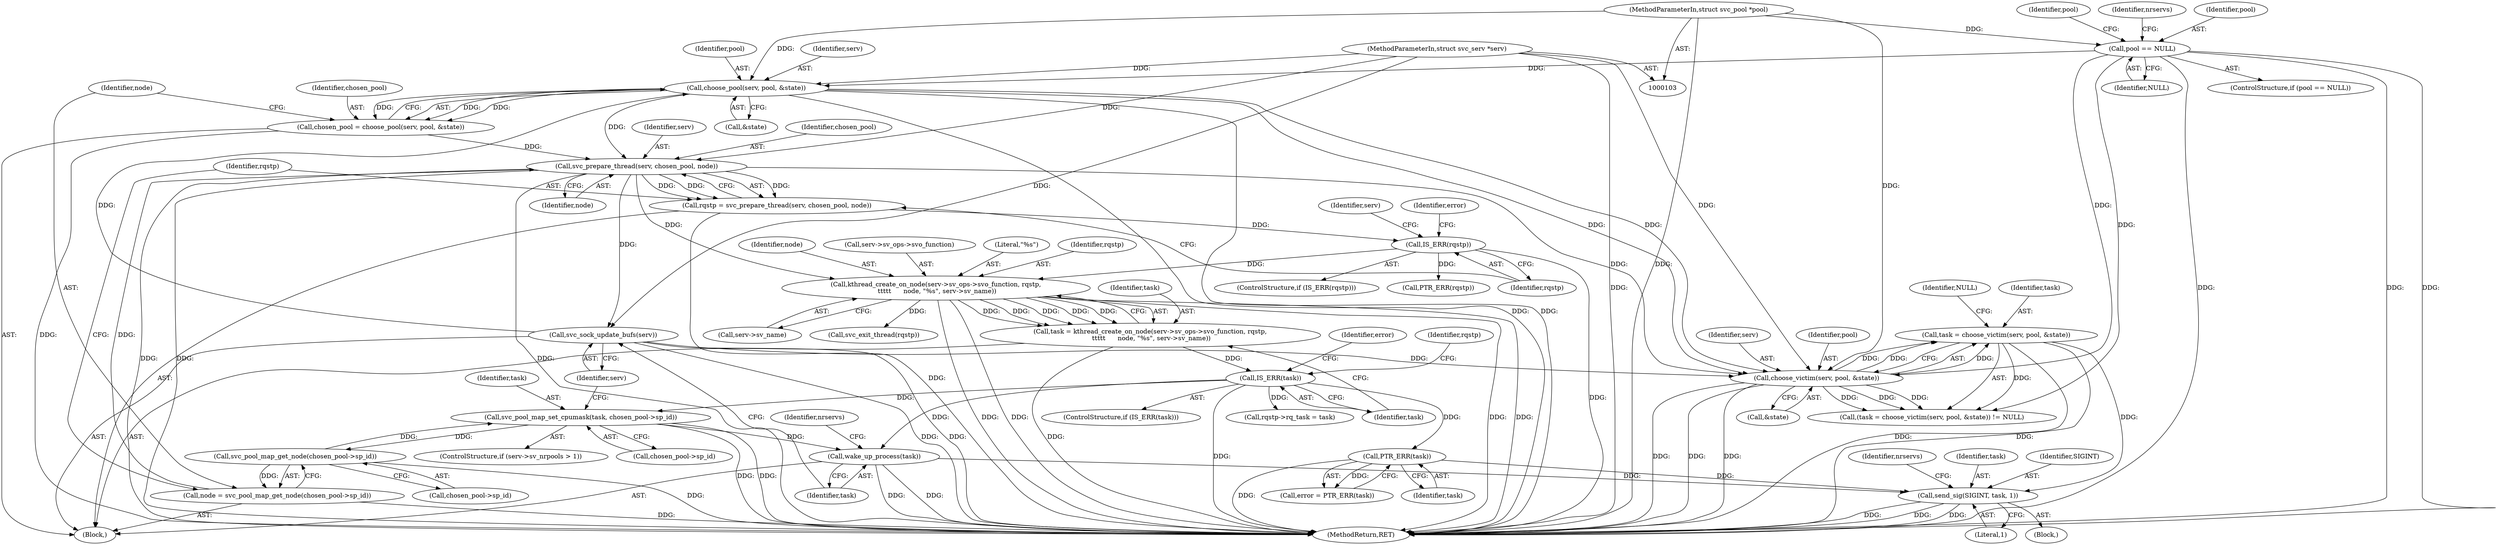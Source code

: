 digraph "1_linux_c70422f760c120480fee4de6c38804c72aa26bc1_20@API" {
"1000260" [label="(Call,send_sig(SIGINT, task, 1))"];
"1000251" [label="(Call,task = choose_victim(serv, pool, &state))"];
"1000253" [label="(Call,choose_victim(serv, pool, &state))"];
"1000175" [label="(Call,svc_prepare_thread(serv, chosen_pool, node))"];
"1000162" [label="(Call,choose_pool(serv, pool, &state))"];
"1000241" [label="(Call,svc_sock_update_bufs(serv))"];
"1000104" [label="(MethodParameterIn,struct svc_serv *serv)"];
"1000125" [label="(Call,pool == NULL)"];
"1000105" [label="(MethodParameterIn,struct svc_pool *pool)"];
"1000160" [label="(Call,chosen_pool = choose_pool(serv, pool, &state))"];
"1000167" [label="(Call,node = svc_pool_map_get_node(chosen_pool->sp_id))"];
"1000169" [label="(Call,svc_pool_map_get_node(chosen_pool->sp_id))"];
"1000236" [label="(Call,svc_pool_map_set_cpumask(task, chosen_pool->sp_id))"];
"1000209" [label="(Call,IS_ERR(task))"];
"1000194" [label="(Call,task = kthread_create_on_node(serv->sv_ops->svo_function, rqstp,\n \t\t\t\t\t      node, \"%s\", serv->sv_name))"];
"1000196" [label="(Call,kthread_create_on_node(serv->sv_ops->svo_function, rqstp,\n \t\t\t\t\t      node, \"%s\", serv->sv_name))"];
"1000180" [label="(Call,IS_ERR(rqstp))"];
"1000173" [label="(Call,rqstp = svc_prepare_thread(serv, chosen_pool, node))"];
"1000214" [label="(Call,PTR_ERR(task))"];
"1000243" [label="(Call,wake_up_process(task))"];
"1000105" [label="(MethodParameterIn,struct svc_pool *pool)"];
"1000161" [label="(Identifier,chosen_pool)"];
"1000238" [label="(Call,chosen_pool->sp_id)"];
"1000263" [label="(Literal,1)"];
"1000125" [label="(Call,pool == NULL)"];
"1000178" [label="(Identifier,node)"];
"1000104" [label="(MethodParameterIn,struct svc_serv *serv)"];
"1000157" [label="(Block,)"];
"1000251" [label="(Call,task = choose_victim(serv, pool, &state))"];
"1000195" [label="(Identifier,task)"];
"1000202" [label="(Identifier,rqstp)"];
"1000261" [label="(Identifier,SIGINT)"];
"1000163" [label="(Identifier,serv)"];
"1000160" [label="(Call,chosen_pool = choose_pool(serv, pool, &state))"];
"1000230" [label="(ControlStructure,if (serv->sv_nrpools > 1))"];
"1000197" [label="(Call,serv->sv_ops->svo_function)"];
"1000169" [label="(Call,svc_pool_map_get_node(chosen_pool->sp_id))"];
"1000164" [label="(Identifier,pool)"];
"1000191" [label="(Identifier,serv)"];
"1000227" [label="(Identifier,rqstp)"];
"1000258" [label="(Identifier,NULL)"];
"1000170" [label="(Call,chosen_pool->sp_id)"];
"1000222" [label="(Call,svc_exit_thread(rqstp))"];
"1000209" [label="(Call,IS_ERR(task))"];
"1000126" [label="(Identifier,pool)"];
"1000196" [label="(Call,kthread_create_on_node(serv->sv_ops->svo_function, rqstp,\n \t\t\t\t\t      node, \"%s\", serv->sv_name))"];
"1000204" [label="(Literal,\"%s\")"];
"1000208" [label="(ControlStructure,if (IS_ERR(task)))"];
"1000165" [label="(Call,&state)"];
"1000260" [label="(Call,send_sig(SIGINT, task, 1))"];
"1000174" [label="(Identifier,rqstp)"];
"1000180" [label="(Call,IS_ERR(rqstp))"];
"1000212" [label="(Call,error = PTR_ERR(task))"];
"1000250" [label="(Call,(task = choose_victim(serv, pool, &state)) != NULL)"];
"1000141" [label="(Identifier,pool)"];
"1000194" [label="(Call,task = kthread_create_on_node(serv->sv_ops->svo_function, rqstp,\n \t\t\t\t\t      node, \"%s\", serv->sv_name))"];
"1000255" [label="(Identifier,pool)"];
"1000214" [label="(Call,PTR_ERR(task))"];
"1000184" [label="(Identifier,error)"];
"1000254" [label="(Identifier,serv)"];
"1000215" [label="(Identifier,task)"];
"1000265" [label="(Identifier,nrservs)"];
"1000179" [label="(ControlStructure,if (IS_ERR(rqstp)))"];
"1000173" [label="(Call,rqstp = svc_prepare_thread(serv, chosen_pool, node))"];
"1000167" [label="(Call,node = svc_pool_map_get_node(chosen_pool->sp_id))"];
"1000203" [label="(Identifier,node)"];
"1000237" [label="(Identifier,task)"];
"1000155" [label="(Identifier,nrservs)"];
"1000213" [label="(Identifier,error)"];
"1000181" [label="(Identifier,rqstp)"];
"1000162" [label="(Call,choose_pool(serv, pool, &state))"];
"1000176" [label="(Identifier,serv)"];
"1000244" [label="(Identifier,task)"];
"1000124" [label="(ControlStructure,if (pool == NULL))"];
"1000225" [label="(Call,rqstp->rq_task = task)"];
"1000168" [label="(Identifier,node)"];
"1000243" [label="(Call,wake_up_process(task))"];
"1000253" [label="(Call,choose_victim(serv, pool, &state))"];
"1000210" [label="(Identifier,task)"];
"1000175" [label="(Call,svc_prepare_thread(serv, chosen_pool, node))"];
"1000242" [label="(Identifier,serv)"];
"1000185" [label="(Call,PTR_ERR(rqstp))"];
"1000236" [label="(Call,svc_pool_map_set_cpumask(task, chosen_pool->sp_id))"];
"1000241" [label="(Call,svc_sock_update_bufs(serv))"];
"1000256" [label="(Call,&state)"];
"1000259" [label="(Block,)"];
"1000262" [label="(Identifier,task)"];
"1000268" [label="(MethodReturn,RET)"];
"1000252" [label="(Identifier,task)"];
"1000127" [label="(Identifier,NULL)"];
"1000177" [label="(Identifier,chosen_pool)"];
"1000130" [label="(Identifier,nrservs)"];
"1000205" [label="(Call,serv->sv_name)"];
"1000260" -> "1000259"  [label="AST: "];
"1000260" -> "1000263"  [label="CFG: "];
"1000261" -> "1000260"  [label="AST: "];
"1000262" -> "1000260"  [label="AST: "];
"1000263" -> "1000260"  [label="AST: "];
"1000265" -> "1000260"  [label="CFG: "];
"1000260" -> "1000268"  [label="DDG: "];
"1000260" -> "1000268"  [label="DDG: "];
"1000260" -> "1000268"  [label="DDG: "];
"1000251" -> "1000260"  [label="DDG: "];
"1000214" -> "1000260"  [label="DDG: "];
"1000243" -> "1000260"  [label="DDG: "];
"1000251" -> "1000250"  [label="AST: "];
"1000251" -> "1000253"  [label="CFG: "];
"1000252" -> "1000251"  [label="AST: "];
"1000253" -> "1000251"  [label="AST: "];
"1000258" -> "1000251"  [label="CFG: "];
"1000251" -> "1000268"  [label="DDG: "];
"1000251" -> "1000268"  [label="DDG: "];
"1000251" -> "1000250"  [label="DDG: "];
"1000253" -> "1000251"  [label="DDG: "];
"1000253" -> "1000251"  [label="DDG: "];
"1000253" -> "1000251"  [label="DDG: "];
"1000253" -> "1000256"  [label="CFG: "];
"1000254" -> "1000253"  [label="AST: "];
"1000255" -> "1000253"  [label="AST: "];
"1000256" -> "1000253"  [label="AST: "];
"1000253" -> "1000268"  [label="DDG: "];
"1000253" -> "1000268"  [label="DDG: "];
"1000253" -> "1000268"  [label="DDG: "];
"1000253" -> "1000250"  [label="DDG: "];
"1000253" -> "1000250"  [label="DDG: "];
"1000253" -> "1000250"  [label="DDG: "];
"1000175" -> "1000253"  [label="DDG: "];
"1000241" -> "1000253"  [label="DDG: "];
"1000104" -> "1000253"  [label="DDG: "];
"1000162" -> "1000253"  [label="DDG: "];
"1000162" -> "1000253"  [label="DDG: "];
"1000125" -> "1000253"  [label="DDG: "];
"1000105" -> "1000253"  [label="DDG: "];
"1000175" -> "1000173"  [label="AST: "];
"1000175" -> "1000178"  [label="CFG: "];
"1000176" -> "1000175"  [label="AST: "];
"1000177" -> "1000175"  [label="AST: "];
"1000178" -> "1000175"  [label="AST: "];
"1000173" -> "1000175"  [label="CFG: "];
"1000175" -> "1000268"  [label="DDG: "];
"1000175" -> "1000268"  [label="DDG: "];
"1000175" -> "1000268"  [label="DDG: "];
"1000175" -> "1000173"  [label="DDG: "];
"1000175" -> "1000173"  [label="DDG: "];
"1000175" -> "1000173"  [label="DDG: "];
"1000162" -> "1000175"  [label="DDG: "];
"1000104" -> "1000175"  [label="DDG: "];
"1000160" -> "1000175"  [label="DDG: "];
"1000167" -> "1000175"  [label="DDG: "];
"1000175" -> "1000196"  [label="DDG: "];
"1000175" -> "1000241"  [label="DDG: "];
"1000162" -> "1000160"  [label="AST: "];
"1000162" -> "1000165"  [label="CFG: "];
"1000163" -> "1000162"  [label="AST: "];
"1000164" -> "1000162"  [label="AST: "];
"1000165" -> "1000162"  [label="AST: "];
"1000160" -> "1000162"  [label="CFG: "];
"1000162" -> "1000268"  [label="DDG: "];
"1000162" -> "1000268"  [label="DDG: "];
"1000162" -> "1000160"  [label="DDG: "];
"1000162" -> "1000160"  [label="DDG: "];
"1000162" -> "1000160"  [label="DDG: "];
"1000241" -> "1000162"  [label="DDG: "];
"1000104" -> "1000162"  [label="DDG: "];
"1000125" -> "1000162"  [label="DDG: "];
"1000105" -> "1000162"  [label="DDG: "];
"1000241" -> "1000157"  [label="AST: "];
"1000241" -> "1000242"  [label="CFG: "];
"1000242" -> "1000241"  [label="AST: "];
"1000244" -> "1000241"  [label="CFG: "];
"1000241" -> "1000268"  [label="DDG: "];
"1000241" -> "1000268"  [label="DDG: "];
"1000104" -> "1000241"  [label="DDG: "];
"1000104" -> "1000103"  [label="AST: "];
"1000104" -> "1000268"  [label="DDG: "];
"1000125" -> "1000124"  [label="AST: "];
"1000125" -> "1000127"  [label="CFG: "];
"1000126" -> "1000125"  [label="AST: "];
"1000127" -> "1000125"  [label="AST: "];
"1000130" -> "1000125"  [label="CFG: "];
"1000141" -> "1000125"  [label="CFG: "];
"1000125" -> "1000268"  [label="DDG: "];
"1000125" -> "1000268"  [label="DDG: "];
"1000125" -> "1000268"  [label="DDG: "];
"1000105" -> "1000125"  [label="DDG: "];
"1000125" -> "1000250"  [label="DDG: "];
"1000105" -> "1000103"  [label="AST: "];
"1000105" -> "1000268"  [label="DDG: "];
"1000160" -> "1000157"  [label="AST: "];
"1000161" -> "1000160"  [label="AST: "];
"1000168" -> "1000160"  [label="CFG: "];
"1000160" -> "1000268"  [label="DDG: "];
"1000167" -> "1000157"  [label="AST: "];
"1000167" -> "1000169"  [label="CFG: "];
"1000168" -> "1000167"  [label="AST: "];
"1000169" -> "1000167"  [label="AST: "];
"1000174" -> "1000167"  [label="CFG: "];
"1000167" -> "1000268"  [label="DDG: "];
"1000169" -> "1000167"  [label="DDG: "];
"1000169" -> "1000170"  [label="CFG: "];
"1000170" -> "1000169"  [label="AST: "];
"1000169" -> "1000268"  [label="DDG: "];
"1000236" -> "1000169"  [label="DDG: "];
"1000169" -> "1000236"  [label="DDG: "];
"1000236" -> "1000230"  [label="AST: "];
"1000236" -> "1000238"  [label="CFG: "];
"1000237" -> "1000236"  [label="AST: "];
"1000238" -> "1000236"  [label="AST: "];
"1000242" -> "1000236"  [label="CFG: "];
"1000236" -> "1000268"  [label="DDG: "];
"1000236" -> "1000268"  [label="DDG: "];
"1000209" -> "1000236"  [label="DDG: "];
"1000236" -> "1000243"  [label="DDG: "];
"1000209" -> "1000208"  [label="AST: "];
"1000209" -> "1000210"  [label="CFG: "];
"1000210" -> "1000209"  [label="AST: "];
"1000213" -> "1000209"  [label="CFG: "];
"1000227" -> "1000209"  [label="CFG: "];
"1000209" -> "1000268"  [label="DDG: "];
"1000194" -> "1000209"  [label="DDG: "];
"1000209" -> "1000214"  [label="DDG: "];
"1000209" -> "1000225"  [label="DDG: "];
"1000209" -> "1000243"  [label="DDG: "];
"1000194" -> "1000157"  [label="AST: "];
"1000194" -> "1000196"  [label="CFG: "];
"1000195" -> "1000194"  [label="AST: "];
"1000196" -> "1000194"  [label="AST: "];
"1000210" -> "1000194"  [label="CFG: "];
"1000194" -> "1000268"  [label="DDG: "];
"1000196" -> "1000194"  [label="DDG: "];
"1000196" -> "1000194"  [label="DDG: "];
"1000196" -> "1000194"  [label="DDG: "];
"1000196" -> "1000194"  [label="DDG: "];
"1000196" -> "1000194"  [label="DDG: "];
"1000196" -> "1000205"  [label="CFG: "];
"1000197" -> "1000196"  [label="AST: "];
"1000202" -> "1000196"  [label="AST: "];
"1000203" -> "1000196"  [label="AST: "];
"1000204" -> "1000196"  [label="AST: "];
"1000205" -> "1000196"  [label="AST: "];
"1000196" -> "1000268"  [label="DDG: "];
"1000196" -> "1000268"  [label="DDG: "];
"1000196" -> "1000268"  [label="DDG: "];
"1000196" -> "1000268"  [label="DDG: "];
"1000180" -> "1000196"  [label="DDG: "];
"1000196" -> "1000222"  [label="DDG: "];
"1000180" -> "1000179"  [label="AST: "];
"1000180" -> "1000181"  [label="CFG: "];
"1000181" -> "1000180"  [label="AST: "];
"1000184" -> "1000180"  [label="CFG: "];
"1000191" -> "1000180"  [label="CFG: "];
"1000180" -> "1000268"  [label="DDG: "];
"1000173" -> "1000180"  [label="DDG: "];
"1000180" -> "1000185"  [label="DDG: "];
"1000173" -> "1000157"  [label="AST: "];
"1000174" -> "1000173"  [label="AST: "];
"1000181" -> "1000173"  [label="CFG: "];
"1000173" -> "1000268"  [label="DDG: "];
"1000214" -> "1000212"  [label="AST: "];
"1000214" -> "1000215"  [label="CFG: "];
"1000215" -> "1000214"  [label="AST: "];
"1000212" -> "1000214"  [label="CFG: "];
"1000214" -> "1000268"  [label="DDG: "];
"1000214" -> "1000212"  [label="DDG: "];
"1000243" -> "1000157"  [label="AST: "];
"1000243" -> "1000244"  [label="CFG: "];
"1000244" -> "1000243"  [label="AST: "];
"1000155" -> "1000243"  [label="CFG: "];
"1000243" -> "1000268"  [label="DDG: "];
"1000243" -> "1000268"  [label="DDG: "];
}
